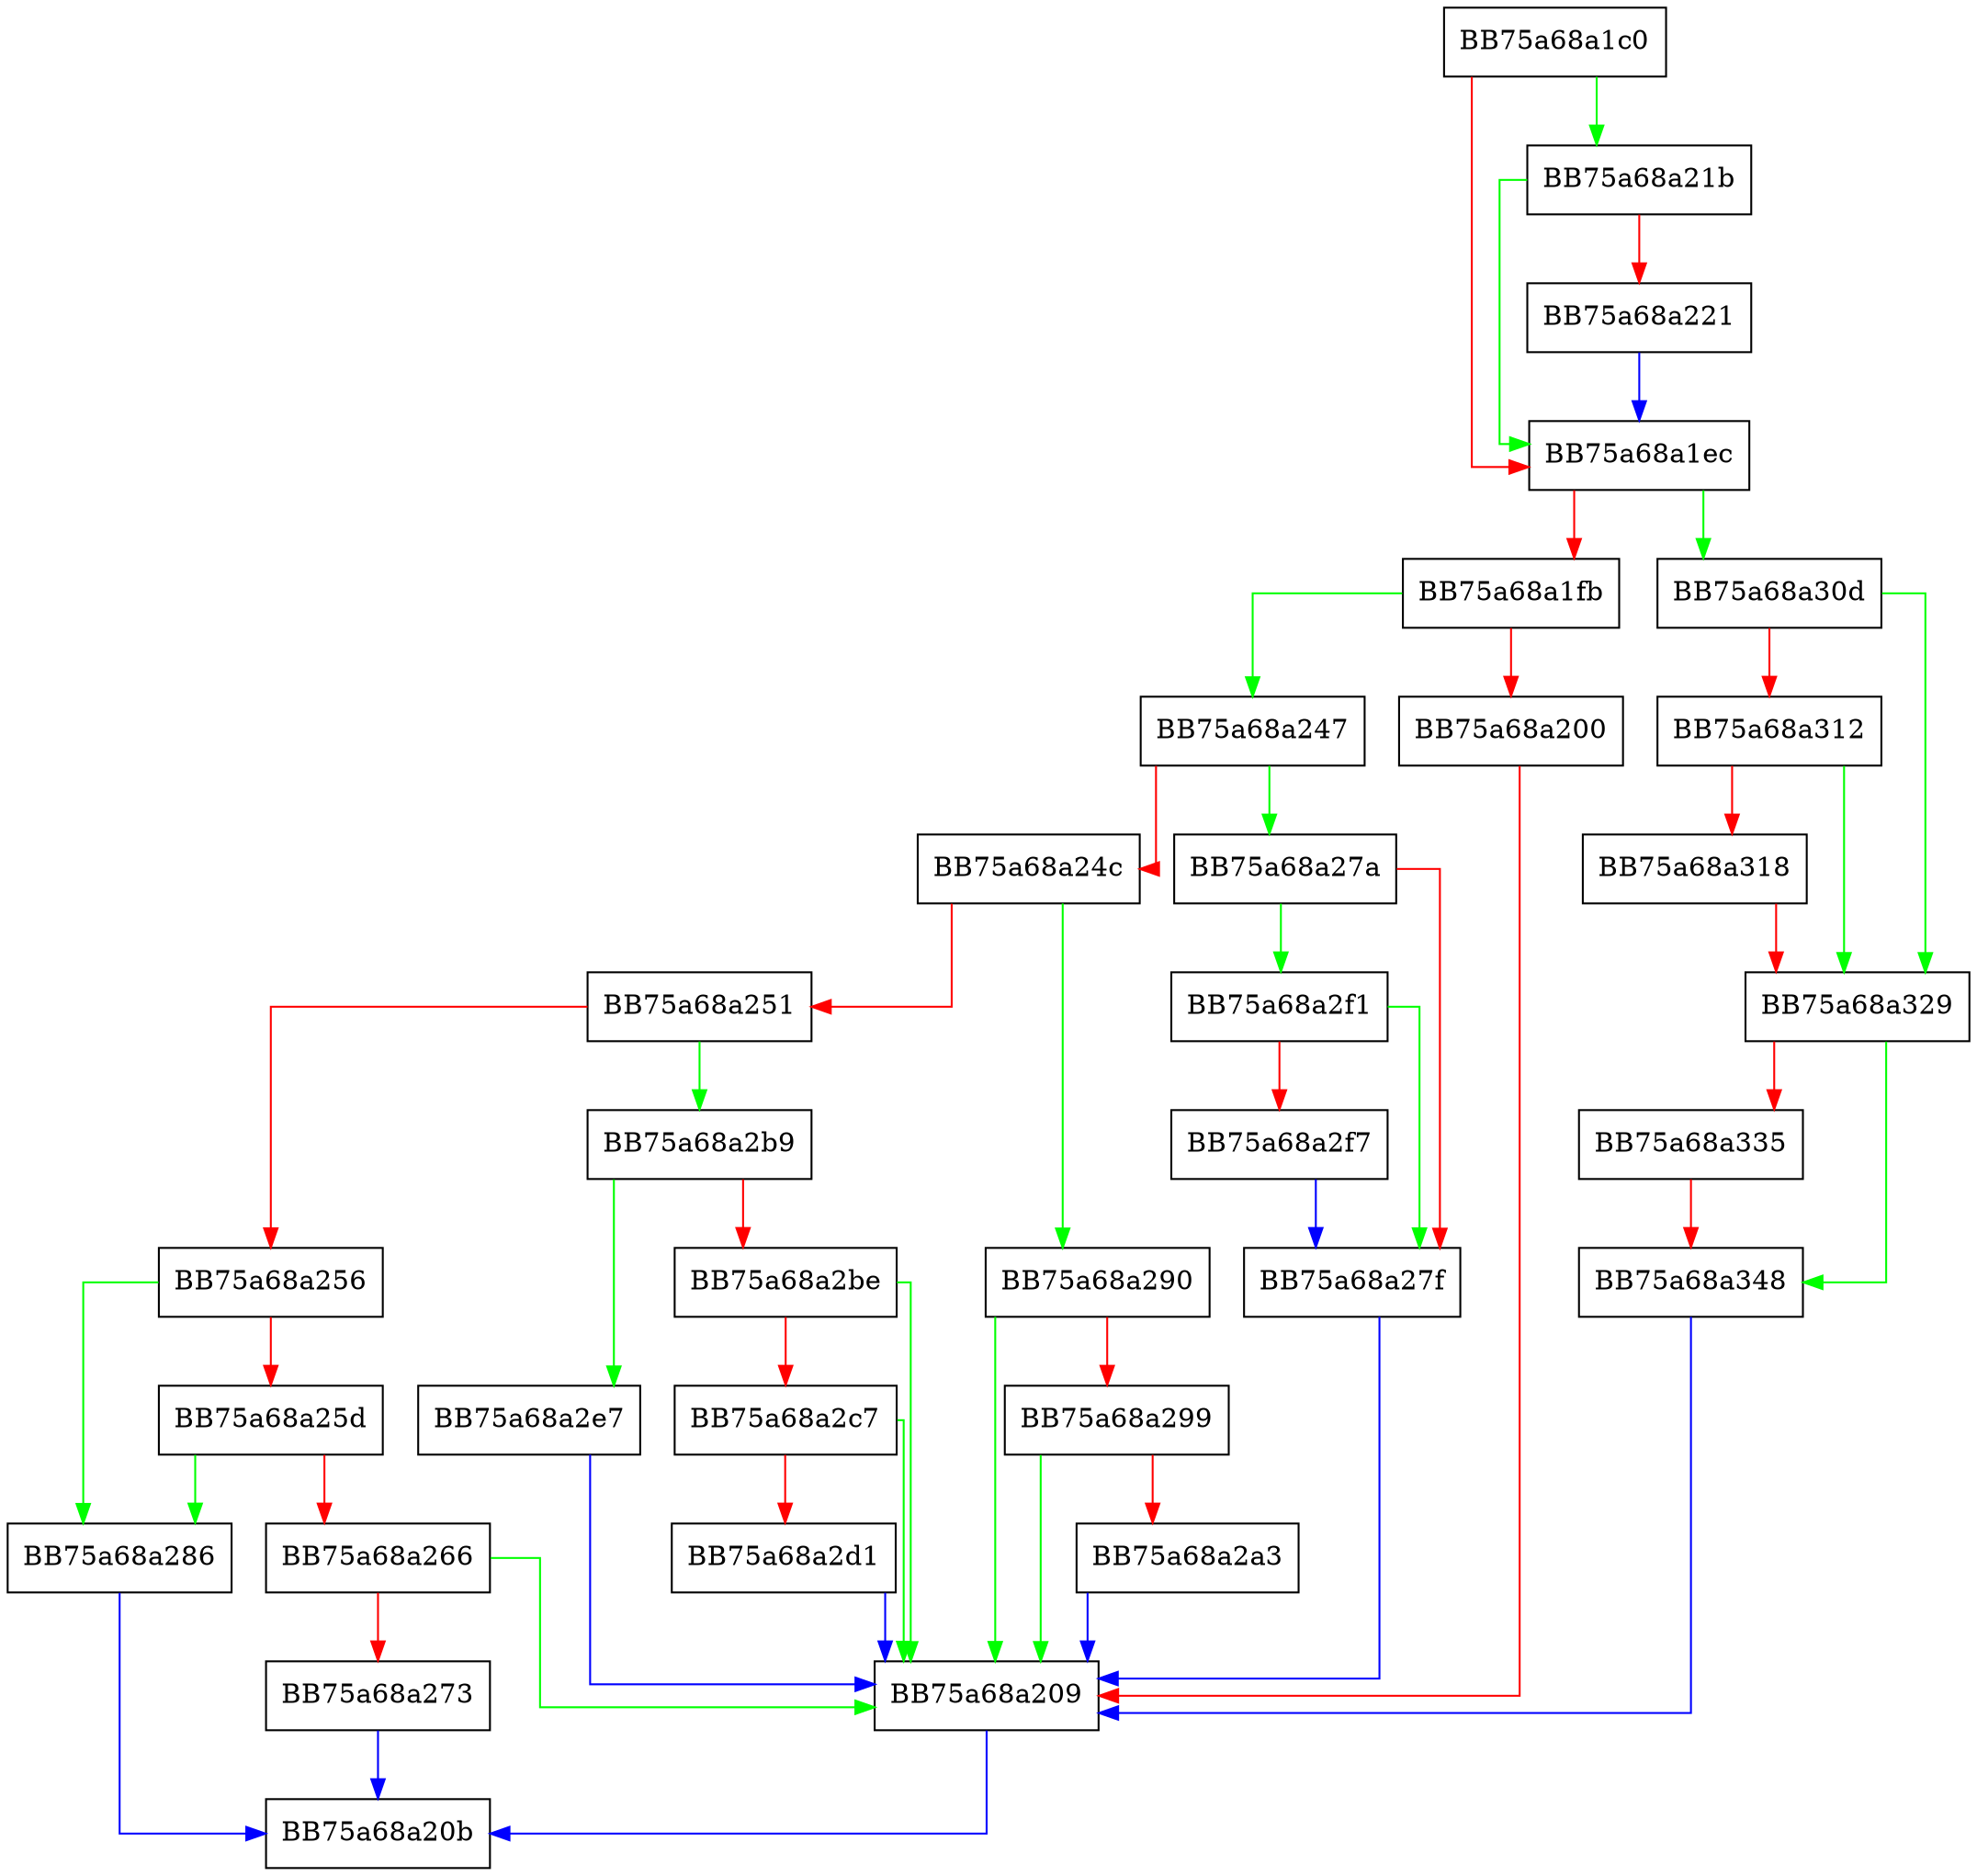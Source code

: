 digraph signal_state_change {
  node [shape="box"];
  graph [splines=ortho];
  BB75a68a1c0 -> BB75a68a21b [color="green"];
  BB75a68a1c0 -> BB75a68a1ec [color="red"];
  BB75a68a1ec -> BB75a68a30d [color="green"];
  BB75a68a1ec -> BB75a68a1fb [color="red"];
  BB75a68a1fb -> BB75a68a247 [color="green"];
  BB75a68a1fb -> BB75a68a200 [color="red"];
  BB75a68a200 -> BB75a68a209 [color="red"];
  BB75a68a209 -> BB75a68a20b [color="blue"];
  BB75a68a21b -> BB75a68a1ec [color="green"];
  BB75a68a21b -> BB75a68a221 [color="red"];
  BB75a68a221 -> BB75a68a1ec [color="blue"];
  BB75a68a247 -> BB75a68a27a [color="green"];
  BB75a68a247 -> BB75a68a24c [color="red"];
  BB75a68a24c -> BB75a68a290 [color="green"];
  BB75a68a24c -> BB75a68a251 [color="red"];
  BB75a68a251 -> BB75a68a2b9 [color="green"];
  BB75a68a251 -> BB75a68a256 [color="red"];
  BB75a68a256 -> BB75a68a286 [color="green"];
  BB75a68a256 -> BB75a68a25d [color="red"];
  BB75a68a25d -> BB75a68a286 [color="green"];
  BB75a68a25d -> BB75a68a266 [color="red"];
  BB75a68a266 -> BB75a68a209 [color="green"];
  BB75a68a266 -> BB75a68a273 [color="red"];
  BB75a68a273 -> BB75a68a20b [color="blue"];
  BB75a68a27a -> BB75a68a2f1 [color="green"];
  BB75a68a27a -> BB75a68a27f [color="red"];
  BB75a68a27f -> BB75a68a209 [color="blue"];
  BB75a68a286 -> BB75a68a20b [color="blue"];
  BB75a68a290 -> BB75a68a209 [color="green"];
  BB75a68a290 -> BB75a68a299 [color="red"];
  BB75a68a299 -> BB75a68a209 [color="green"];
  BB75a68a299 -> BB75a68a2a3 [color="red"];
  BB75a68a2a3 -> BB75a68a209 [color="blue"];
  BB75a68a2b9 -> BB75a68a2e7 [color="green"];
  BB75a68a2b9 -> BB75a68a2be [color="red"];
  BB75a68a2be -> BB75a68a209 [color="green"];
  BB75a68a2be -> BB75a68a2c7 [color="red"];
  BB75a68a2c7 -> BB75a68a209 [color="green"];
  BB75a68a2c7 -> BB75a68a2d1 [color="red"];
  BB75a68a2d1 -> BB75a68a209 [color="blue"];
  BB75a68a2e7 -> BB75a68a209 [color="blue"];
  BB75a68a2f1 -> BB75a68a27f [color="green"];
  BB75a68a2f1 -> BB75a68a2f7 [color="red"];
  BB75a68a2f7 -> BB75a68a27f [color="blue"];
  BB75a68a30d -> BB75a68a329 [color="green"];
  BB75a68a30d -> BB75a68a312 [color="red"];
  BB75a68a312 -> BB75a68a329 [color="green"];
  BB75a68a312 -> BB75a68a318 [color="red"];
  BB75a68a318 -> BB75a68a329 [color="red"];
  BB75a68a329 -> BB75a68a348 [color="green"];
  BB75a68a329 -> BB75a68a335 [color="red"];
  BB75a68a335 -> BB75a68a348 [color="red"];
  BB75a68a348 -> BB75a68a209 [color="blue"];
}